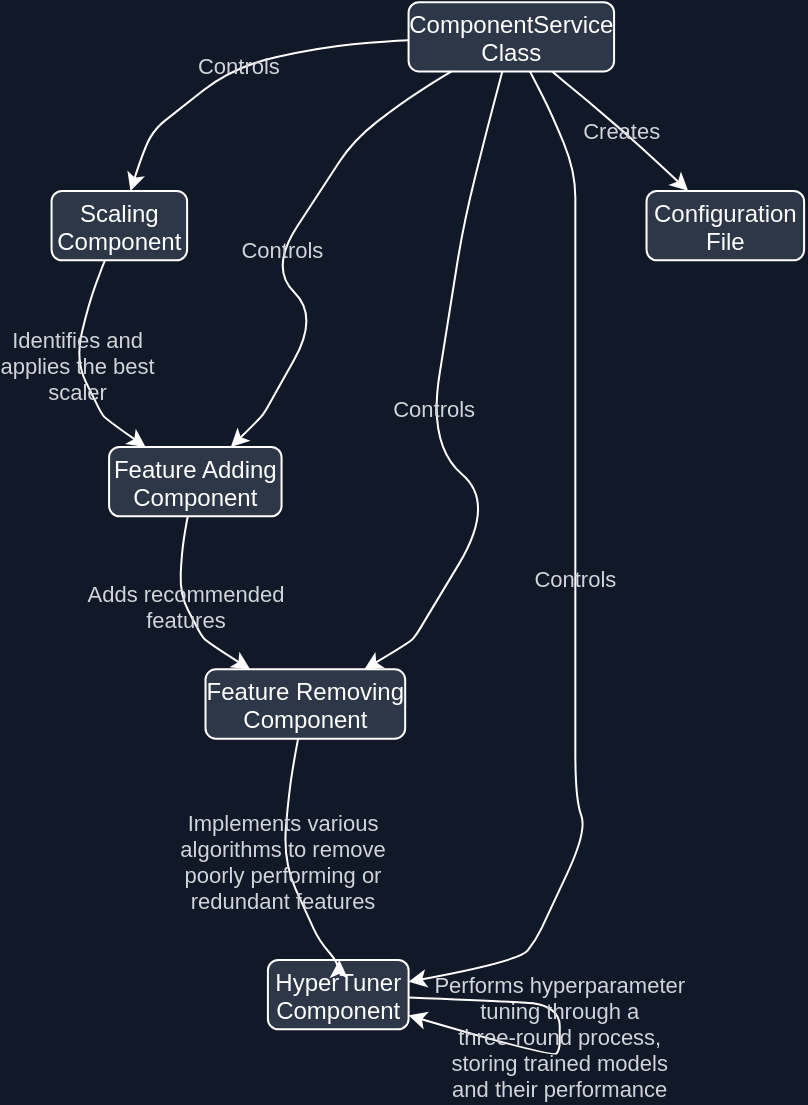 <mxfile version="21.6.1" type="device">
  <diagram id="F751ZrRVDPeYgLkalyu2" name="Pagina-1">
    <mxGraphModel dx="2257" dy="1939" grid="1" gridSize="10" guides="1" tooltips="1" connect="1" arrows="1" fold="1" page="1" pageScale="1" pageWidth="827" pageHeight="1169" background="#111827" math="0" shadow="0">
      <root>
        <mxCell id="0" />
        <mxCell id="1" style="background=red;" parent="0" />
        <mxCell id="v_scaling" value="Scaling&#xa;Component" style="rounded=1;strokeColor=#FFFFFF;fillColor=#2D3748;fontColor=#FFFFFF;" parent="1" vertex="1">
          <mxGeometry x="6.778" y="-164.533" width="67.776" height="34.667" as="geometry" />
        </mxCell>
        <mxCell id="v_feature_adding" value="Feature Adding&#xa;Component" style="rounded=1;strokeColor=#FFFFFF;fillColor=#2D3748;fontColor=#FFFFFF;" parent="1" vertex="1">
          <mxGeometry x="35.55" y="-36.533" width="86.232" height="34.667" as="geometry" />
        </mxCell>
        <mxCell id="v_feature_removing" value="Feature Removing&#xa;Component" style="rounded=1;strokeColor=#FFFFFF;fillColor=#2D3748;fontColor=#FFFFFF;" parent="1" vertex="1">
          <mxGeometry x="83.75" y="74.667" width="99.84" height="34.667" as="geometry" />
        </mxCell>
        <mxCell id="v_hypertuner" value="HyperTuner&#xa;Component" style="rounded=1;strokeColor=#FFFFFF;fillColor=#2D3748;fontColor=#FFFFFF;" parent="1" vertex="1">
          <mxGeometry x="114.948" y="219.997" width="70.344" height="34.667" as="geometry" />
        </mxCell>
        <mxCell id="v_config_file" value="Configuration&#xa;File" style="rounded=1;strokeColor=#FFFFFF;fillColor=#2D3748;fontColor=#FFFFFF;" parent="1" vertex="1">
          <mxGeometry x="304.277" y="-164.533" width="78.786" height="34.667" as="geometry" />
        </mxCell>
        <mxCell id="v_component_service" value="ComponentService&#xa;Class" style="rounded=1;strokeColor=#FFFFFF;fillColor=#2D3748;fontColor=#FFFFFF;" parent="1" vertex="1">
          <mxGeometry x="185.292" y="-258.933" width="102.756" height="34.667" as="geometry" />
        </mxCell>
        <mxCell id="v_component_service_v_config_file" value="Creates" style="strokeColor=#FFFFFF;fontColor=#D1D5DB;curved=1;labelBackgroundColor=none;text-align=left;" parent="1" source="v_component_service" target="v_config_file" edge="1">
          <mxGeometry relative="1" as="geometry">
            <mxPoint x="322.12" y="-167.88" as="sourcePoint" />
            <mxPoint x="314.43" y="-174.82" as="targetPoint" />
            <Array as="points">
              <mxPoint x="261.18" y="-220.78" />
              <mxPoint x="268.17" y="-215.04" />
              <mxPoint x="275.76" y="-208.72" />
              <mxPoint x="282.67" y="-202.8" />
              <mxPoint x="293.14" y="-193.82" />
              <mxPoint x="304.43" y="-183.8" />
            </Array>
          </mxGeometry>
        </mxCell>
        <mxCell id="v_component_service_v_scaling" value="Controls" style="strokeColor=#FFFFFF;fontColor=#D1D5DB;curved=1;labelBackgroundColor=none;text-align=left;" parent="1" source="v_component_service" target="v_scaling" edge="1">
          <mxGeometry relative="1" as="geometry">
            <mxPoint x="45.63" y="-167.88" as="sourcePoint" />
            <mxPoint x="49.296" y="-177.4" as="targetPoint" />
            <Array as="points">
              <mxPoint x="174.75" y="-239.59" />
              <mxPoint x="140.01" y="-236.1" />
              <mxPoint x="97.705" y="-226.65" />
              <mxPoint x="67.438" y="-202.8" />
              <mxPoint x="59.252" y="-196.35" />
              <mxPoint x="53.399" y="-186.76" />
            </Array>
          </mxGeometry>
        </mxCell>
        <mxCell id="v_component_service_v_feature_adding" value="Controls" style="strokeColor=#FFFFFF;fontColor=#D1D5DB;curved=1;labelBackgroundColor=none;text-align=left;" parent="1" source="v_component_service" target="v_feature_adding" edge="1">
          <mxGeometry relative="1" as="geometry">
            <mxPoint x="101.99" y="-40.15" as="sourcePoint" />
            <mxPoint x="108.74" y="-47.84" as="targetPoint" />
            <Array as="points">
              <mxPoint x="200.82" y="-220.79" />
              <mxPoint x="181.1" y="-208.14" />
              <mxPoint x="157.79" y="-189.99" />
              <mxPoint x="143.44" y="-168" />
              <mxPoint x="115.88" y="-125.77" />
              <mxPoint x="140.33" y="-101.98" />
              <mxPoint x="115.67" y="-58" />
              <mxPoint x="113.7" y="-54.5" />
              <mxPoint x="111.33" y="-51.09" />
            </Array>
          </mxGeometry>
        </mxCell>
        <mxCell id="v_component_service_v_feature_removing" value="Controls" style="strokeColor=#FFFFFF;fontColor=#D1D5DB;curved=1;labelBackgroundColor=none;text-align=left;" parent="1" source="v_component_service" target="v_feature_removing" edge="1">
          <mxGeometry relative="1" as="geometry">
            <mxPoint x="174.45" y="71.33" as="sourcePoint" />
            <mxPoint x="182.31" y="64.72" as="targetPoint" />
            <Array as="points">
              <mxPoint x="231.21" y="-220.61" />
              <mxPoint x="224.4" y="-194.86" />
              <mxPoint x="212.85" y="-148.62" />
              <mxPoint x="206.44" y="-108.4" />
              <mxPoint x="195.09" y="-37.18" />
              <mxPoint x="228.88" y="-8.58" />
              <mxPoint x="191.67" y="53.2" />
              <mxPoint x="189.12" y="57.42" />
              <mxPoint x="185.91" y="61.25" />
            </Array>
          </mxGeometry>
        </mxCell>
        <mxCell id="v_component_service_v_hypertuner" value="Controls" style="strokeColor=#FFFFFF;fontColor=#D1D5DB;curved=1;labelBackgroundColor=none;text-align=left;" parent="1" source="v_component_service" target="v_hypertuner" edge="1">
          <mxGeometry relative="1" as="geometry">
            <mxPoint x="224.5" y="237.257" as="sourcePoint" />
            <mxPoint x="231.83" y="229.924" as="targetPoint" />
            <Array as="points">
              <mxPoint x="247.86" y="-220.73" />
              <mxPoint x="257.09" y="-202.47" />
              <mxPoint x="268.67" y="-174.34" />
              <mxPoint x="268.67" y="-148.2" />
              <mxPoint x="268.67" y="-148.2" />
              <mxPoint x="268.67" y="-148.2" />
              <mxPoint x="268.67" y="93" />
              <mxPoint x="268.67" y="140.08" />
              <mxPoint x="274.58" y="155.34" />
              <mxPoint x="254.67" y="198" />
              <mxPoint x="249.2" y="209.697" />
              <mxPoint x="240.59" y="220.679" />
            </Array>
          </mxGeometry>
        </mxCell>
        <mxCell id="v_scaling_v_feature_adding" value="Identifies and&#xa;applies the best&#xa;scaler" style="strokeColor=#FFFFFF;fontColor=#D1D5DB;curved=1;labelBackgroundColor=none;text-align=left;" parent="1" source="v_scaling" target="v_feature_adding" edge="1">
          <mxGeometry relative="1" as="geometry">
            <mxPoint x="44.189" y="-39.92" as="sourcePoint" />
            <mxPoint x="36.777" y="-47.13" as="targetPoint" />
            <Array as="points">
              <mxPoint x="32.087" y="-126.58" />
              <mxPoint x="25.314" y="-107.98" />
              <mxPoint x="18.63" y="-79.74" />
              <mxPoint x="29.355" y="-58" />
              <mxPoint x="31.288" y="-54.08" />
              <mxPoint x="33.844" y="-50.46" />
            </Array>
          </mxGeometry>
        </mxCell>
        <mxCell id="v_feature_adding_v_feature_removing" value="Adds recommended&#xa;features" style="strokeColor=#FFFFFF;fontColor=#D1D5DB;curved=1;labelBackgroundColor=none;text-align=left;" parent="1" source="v_feature_adding" target="v_feature_removing" edge="1">
          <mxGeometry relative="1" as="geometry">
            <mxPoint x="94.959" y="71.18" as="sourcePoint" />
            <mxPoint x="87.438" y="64.33" as="targetPoint" />
            <Array as="points">
              <mxPoint x="74.188" y="1.47" />
              <mxPoint x="71.821" y="16.51" />
              <mxPoint x="70.913" y="37.31" />
              <mxPoint x="79.31" y="53.2" />
              <mxPoint x="81.452" y="57.25" />
              <mxPoint x="84.246" y="60.96" />
            </Array>
          </mxGeometry>
        </mxCell>
        <mxCell id="v_feature_removing_v_hypertuner" value="Implements various&#xa;algorithms to remove&#xa;poorly performing or&#xa;redundant features" style="strokeColor=#FFFFFF;fontColor=#D1D5DB;curved=1;labelBackgroundColor=none;text-align=left;" parent="1" source="v_feature_removing" target="v_hypertuner" edge="1">
          <mxGeometry relative="1" as="geometry">
            <mxPoint x="169.08" y="237.378" as="sourcePoint" />
            <mxPoint x="161.06" y="230.86" as="targetPoint" />
            <Array as="points">
              <mxPoint x="129.32" y="112.99" />
              <mxPoint x="125.56" y="134.9" />
              <mxPoint x="122.49" y="170.6" />
              <mxPoint x="134.91" y="198" />
              <mxPoint x="140.67" y="210.689" />
              <mxPoint x="150.62" y="221.803" />
            </Array>
          </mxGeometry>
        </mxCell>
        <mxCell id="v_hypertuner_v_hypertuner" value="Performs hyperparameter&#xa;tuning through a&#xa;three-round process,&#xa;storing trained models&#xa;and their performance" style="strokeColor=#FFFFFF;fontColor=#D1D5DB;curved=1;labelBackgroundColor=none;text-align=left;" parent="1" source="v_hypertuner" target="v_hypertuner" edge="1">
          <mxGeometry relative="1" as="geometry">
            <mxPoint x="243.14" y="274.946" as="sourcePoint" />
            <mxPoint x="252.87" y="271.842" as="targetPoint" />
            <Array as="points">
              <mxPoint x="243.14" y="241.054" />
              <mxPoint x="253.33" y="242.379" />
              <mxPoint x="260.87" y="248.027" />
              <mxPoint x="260.87" y="258" />
              <mxPoint x="260.87" y="264.389" />
              <mxPoint x="257.78" y="269.003" />
            </Array>
          </mxGeometry>
        </mxCell>
      </root>
    </mxGraphModel>
  </diagram>
</mxfile>
